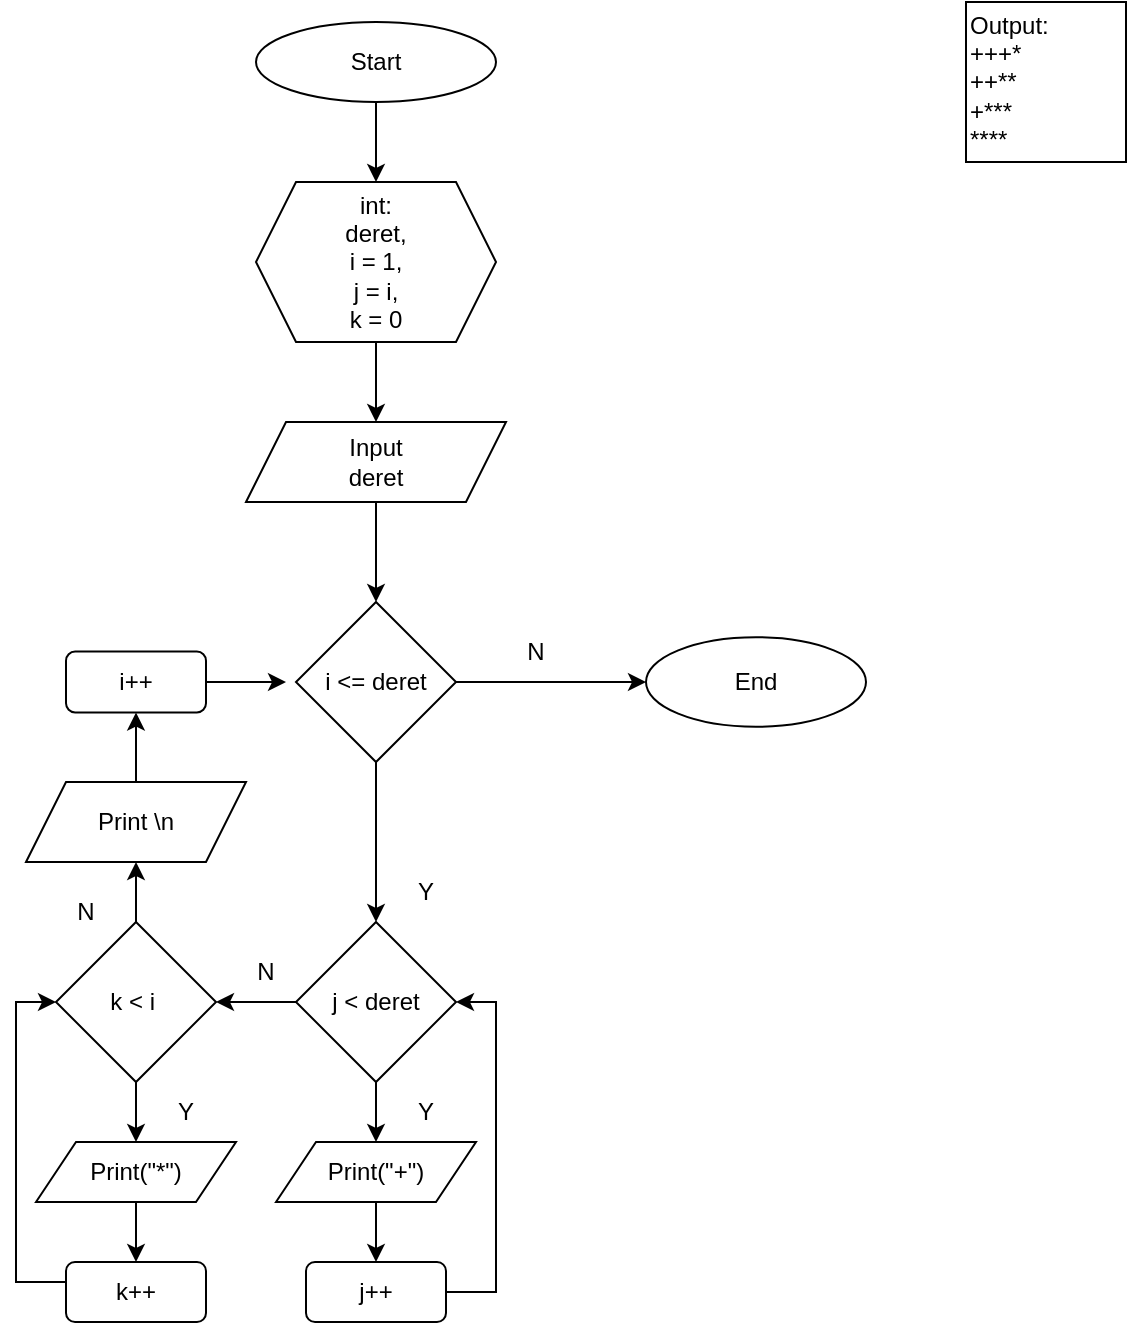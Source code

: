 <mxfile version="24.7.17">
  <diagram name="Page-1" id="_fvydPcJTdJMvAr30C2L">
    <mxGraphModel dx="1120" dy="506" grid="1" gridSize="10" guides="1" tooltips="1" connect="1" arrows="1" fold="1" page="1" pageScale="1" pageWidth="850" pageHeight="1100" math="0" shadow="0">
      <root>
        <mxCell id="0" />
        <mxCell id="1" parent="0" />
        <mxCell id="1ilgu0SeI3R6_H14Ya7X-1" value="Output:&lt;div&gt;+++*&lt;/div&gt;&lt;div&gt;++**&lt;br&gt;+***&lt;/div&gt;&lt;div&gt;****&lt;/div&gt;" style="whiteSpace=wrap;html=1;aspect=fixed;align=left;" parent="1" vertex="1">
          <mxGeometry x="730" y="20" width="80" height="80" as="geometry" />
        </mxCell>
        <mxCell id="73sUR4w42AFp7V4bTc31-3" style="edgeStyle=orthogonalEdgeStyle;rounded=0;orthogonalLoop=1;jettySize=auto;html=1;exitX=0.5;exitY=1;exitDx=0;exitDy=0;entryX=0.5;entryY=0;entryDx=0;entryDy=0;" parent="1" source="73sUR4w42AFp7V4bTc31-1" target="73sUR4w42AFp7V4bTc31-2" edge="1">
          <mxGeometry relative="1" as="geometry" />
        </mxCell>
        <mxCell id="73sUR4w42AFp7V4bTc31-1" value="Start" style="ellipse;whiteSpace=wrap;html=1;" parent="1" vertex="1">
          <mxGeometry x="375" y="30" width="120" height="40" as="geometry" />
        </mxCell>
        <mxCell id="73sUR4w42AFp7V4bTc31-5" style="edgeStyle=orthogonalEdgeStyle;rounded=0;orthogonalLoop=1;jettySize=auto;html=1;entryX=0.5;entryY=0;entryDx=0;entryDy=0;" parent="1" source="73sUR4w42AFp7V4bTc31-2" target="73sUR4w42AFp7V4bTc31-4" edge="1">
          <mxGeometry relative="1" as="geometry" />
        </mxCell>
        <mxCell id="73sUR4w42AFp7V4bTc31-2" value="int:&lt;div&gt;deret,&lt;/div&gt;&lt;div&gt;i = 1,&lt;/div&gt;&lt;div&gt;j = i,&lt;/div&gt;&lt;div&gt;k = 0&lt;/div&gt;" style="shape=hexagon;perimeter=hexagonPerimeter2;whiteSpace=wrap;html=1;fixedSize=1;" parent="1" vertex="1">
          <mxGeometry x="375" y="110" width="120" height="80" as="geometry" />
        </mxCell>
        <mxCell id="73sUR4w42AFp7V4bTc31-7" style="edgeStyle=orthogonalEdgeStyle;rounded=0;orthogonalLoop=1;jettySize=auto;html=1;exitX=0.5;exitY=1;exitDx=0;exitDy=0;entryX=0.5;entryY=0;entryDx=0;entryDy=0;" parent="1" source="73sUR4w42AFp7V4bTc31-4" target="73sUR4w42AFp7V4bTc31-6" edge="1">
          <mxGeometry relative="1" as="geometry" />
        </mxCell>
        <mxCell id="73sUR4w42AFp7V4bTc31-4" value="Input&lt;div&gt;deret&lt;/div&gt;" style="shape=parallelogram;perimeter=parallelogramPerimeter;whiteSpace=wrap;html=1;fixedSize=1;" parent="1" vertex="1">
          <mxGeometry x="370" y="230" width="130" height="40" as="geometry" />
        </mxCell>
        <mxCell id="73sUR4w42AFp7V4bTc31-69" style="edgeStyle=orthogonalEdgeStyle;rounded=0;orthogonalLoop=1;jettySize=auto;html=1;entryX=0;entryY=0.5;entryDx=0;entryDy=0;" parent="1" source="73sUR4w42AFp7V4bTc31-6" target="73sUR4w42AFp7V4bTc31-49" edge="1">
          <mxGeometry relative="1" as="geometry" />
        </mxCell>
        <mxCell id="73sUR4w42AFp7V4bTc31-75" style="edgeStyle=orthogonalEdgeStyle;rounded=0;orthogonalLoop=1;jettySize=auto;html=1;entryX=0.5;entryY=0;entryDx=0;entryDy=0;" parent="1" source="73sUR4w42AFp7V4bTc31-6" target="73sUR4w42AFp7V4bTc31-8" edge="1">
          <mxGeometry relative="1" as="geometry" />
        </mxCell>
        <mxCell id="73sUR4w42AFp7V4bTc31-6" value="i &amp;lt;= deret" style="rhombus;whiteSpace=wrap;html=1;" parent="1" vertex="1">
          <mxGeometry x="395" y="320" width="80" height="80" as="geometry" />
        </mxCell>
        <mxCell id="73sUR4w42AFp7V4bTc31-38" value="" style="edgeStyle=orthogonalEdgeStyle;rounded=0;orthogonalLoop=1;jettySize=auto;html=1;" parent="1" source="73sUR4w42AFp7V4bTc31-8" target="73sUR4w42AFp7V4bTc31-12" edge="1">
          <mxGeometry relative="1" as="geometry" />
        </mxCell>
        <mxCell id="73sUR4w42AFp7V4bTc31-64" style="edgeStyle=orthogonalEdgeStyle;rounded=0;orthogonalLoop=1;jettySize=auto;html=1;entryX=1;entryY=0.5;entryDx=0;entryDy=0;" parent="1" source="73sUR4w42AFp7V4bTc31-8" target="73sUR4w42AFp7V4bTc31-18" edge="1">
          <mxGeometry relative="1" as="geometry" />
        </mxCell>
        <mxCell id="73sUR4w42AFp7V4bTc31-8" value="j &amp;lt; deret" style="rhombus;whiteSpace=wrap;html=1;" parent="1" vertex="1">
          <mxGeometry x="395" y="480" width="80" height="80" as="geometry" />
        </mxCell>
        <mxCell id="73sUR4w42AFp7V4bTc31-11" value="Y" style="text;html=1;align=center;verticalAlign=middle;whiteSpace=wrap;rounded=0;" parent="1" vertex="1">
          <mxGeometry x="445" y="450" width="30" height="30" as="geometry" />
        </mxCell>
        <mxCell id="73sUR4w42AFp7V4bTc31-40" value="" style="edgeStyle=orthogonalEdgeStyle;rounded=0;orthogonalLoop=1;jettySize=auto;html=1;" parent="1" source="73sUR4w42AFp7V4bTc31-12" target="73sUR4w42AFp7V4bTc31-16" edge="1">
          <mxGeometry relative="1" as="geometry" />
        </mxCell>
        <mxCell id="73sUR4w42AFp7V4bTc31-12" value="Print(&quot;+&quot;)" style="shape=parallelogram;perimeter=parallelogramPerimeter;whiteSpace=wrap;html=1;fixedSize=1;" parent="1" vertex="1">
          <mxGeometry x="385" y="590" width="100" height="30" as="geometry" />
        </mxCell>
        <mxCell id="73sUR4w42AFp7V4bTc31-14" value="Y" style="text;html=1;align=center;verticalAlign=middle;whiteSpace=wrap;rounded=0;" parent="1" vertex="1">
          <mxGeometry x="445" y="560" width="30" height="30" as="geometry" />
        </mxCell>
        <mxCell id="73sUR4w42AFp7V4bTc31-65" style="edgeStyle=orthogonalEdgeStyle;rounded=0;orthogonalLoop=1;jettySize=auto;html=1;entryX=1;entryY=0.5;entryDx=0;entryDy=0;" parent="1" source="73sUR4w42AFp7V4bTc31-16" target="73sUR4w42AFp7V4bTc31-8" edge="1">
          <mxGeometry relative="1" as="geometry">
            <Array as="points">
              <mxPoint x="495" y="665" />
              <mxPoint x="495" y="520" />
            </Array>
          </mxGeometry>
        </mxCell>
        <mxCell id="73sUR4w42AFp7V4bTc31-16" value="j++" style="rounded=1;whiteSpace=wrap;html=1;" parent="1" vertex="1">
          <mxGeometry x="400" y="650" width="70" height="30" as="geometry" />
        </mxCell>
        <mxCell id="73sUR4w42AFp7V4bTc31-44" value="" style="edgeStyle=orthogonalEdgeStyle;rounded=0;orthogonalLoop=1;jettySize=auto;html=1;" parent="1" source="73sUR4w42AFp7V4bTc31-18" target="73sUR4w42AFp7V4bTc31-21" edge="1">
          <mxGeometry relative="1" as="geometry" />
        </mxCell>
        <mxCell id="73sUR4w42AFp7V4bTc31-78" style="edgeStyle=orthogonalEdgeStyle;rounded=0;orthogonalLoop=1;jettySize=auto;html=1;entryX=0.5;entryY=1;entryDx=0;entryDy=0;" parent="1" source="73sUR4w42AFp7V4bTc31-18" target="73sUR4w42AFp7V4bTc31-27" edge="1">
          <mxGeometry relative="1" as="geometry" />
        </mxCell>
        <mxCell id="73sUR4w42AFp7V4bTc31-18" value="k &amp;lt; i&amp;nbsp;" style="rhombus;whiteSpace=wrap;html=1;" parent="1" vertex="1">
          <mxGeometry x="275" y="480" width="80" height="80" as="geometry" />
        </mxCell>
        <mxCell id="73sUR4w42AFp7V4bTc31-45" value="" style="edgeStyle=orthogonalEdgeStyle;rounded=0;orthogonalLoop=1;jettySize=auto;html=1;" parent="1" source="73sUR4w42AFp7V4bTc31-21" target="73sUR4w42AFp7V4bTc31-22" edge="1">
          <mxGeometry relative="1" as="geometry" />
        </mxCell>
        <mxCell id="73sUR4w42AFp7V4bTc31-21" value="Print(&quot;*&quot;)" style="shape=parallelogram;perimeter=parallelogramPerimeter;whiteSpace=wrap;html=1;fixedSize=1;" parent="1" vertex="1">
          <mxGeometry x="265" y="590" width="100" height="30" as="geometry" />
        </mxCell>
        <mxCell id="73sUR4w42AFp7V4bTc31-70" style="edgeStyle=orthogonalEdgeStyle;rounded=0;orthogonalLoop=1;jettySize=auto;html=1;entryX=0;entryY=0.5;entryDx=0;entryDy=0;" parent="1" source="73sUR4w42AFp7V4bTc31-22" target="73sUR4w42AFp7V4bTc31-18" edge="1">
          <mxGeometry relative="1" as="geometry">
            <Array as="points">
              <mxPoint x="255" y="660" />
              <mxPoint x="255" y="520" />
            </Array>
          </mxGeometry>
        </mxCell>
        <mxCell id="73sUR4w42AFp7V4bTc31-22" value="k++" style="rounded=1;whiteSpace=wrap;html=1;" parent="1" vertex="1">
          <mxGeometry x="280" y="650" width="70" height="30" as="geometry" />
        </mxCell>
        <mxCell id="73sUR4w42AFp7V4bTc31-80" value="" style="edgeStyle=orthogonalEdgeStyle;rounded=0;orthogonalLoop=1;jettySize=auto;html=1;" parent="1" source="73sUR4w42AFp7V4bTc31-27" target="73sUR4w42AFp7V4bTc31-30" edge="1">
          <mxGeometry relative="1" as="geometry" />
        </mxCell>
        <mxCell id="73sUR4w42AFp7V4bTc31-27" value="Print \n" style="shape=parallelogram;perimeter=parallelogramPerimeter;whiteSpace=wrap;html=1;fixedSize=1;" parent="1" vertex="1">
          <mxGeometry x="260" y="410" width="110" height="40" as="geometry" />
        </mxCell>
        <mxCell id="73sUR4w42AFp7V4bTc31-76" style="edgeStyle=orthogonalEdgeStyle;rounded=0;orthogonalLoop=1;jettySize=auto;html=1;" parent="1" source="73sUR4w42AFp7V4bTc31-30" edge="1">
          <mxGeometry relative="1" as="geometry">
            <mxPoint x="390" y="360" as="targetPoint" />
          </mxGeometry>
        </mxCell>
        <mxCell id="73sUR4w42AFp7V4bTc31-30" value="i++" style="rounded=1;whiteSpace=wrap;html=1;" parent="1" vertex="1">
          <mxGeometry x="280" y="344.75" width="70" height="30.5" as="geometry" />
        </mxCell>
        <mxCell id="73sUR4w42AFp7V4bTc31-31" value="Y" style="text;html=1;align=center;verticalAlign=middle;whiteSpace=wrap;rounded=0;" parent="1" vertex="1">
          <mxGeometry x="325" y="560" width="30" height="30" as="geometry" />
        </mxCell>
        <mxCell id="73sUR4w42AFp7V4bTc31-49" value="End" style="ellipse;whiteSpace=wrap;html=1;" parent="1" vertex="1">
          <mxGeometry x="570" y="337.62" width="110" height="44.75" as="geometry" />
        </mxCell>
        <mxCell id="73sUR4w42AFp7V4bTc31-51" value="N" style="text;html=1;align=center;verticalAlign=middle;whiteSpace=wrap;rounded=0;" parent="1" vertex="1">
          <mxGeometry x="500" y="330" width="30" height="30" as="geometry" />
        </mxCell>
        <mxCell id="73sUR4w42AFp7V4bTc31-53" value="N" style="text;html=1;align=center;verticalAlign=middle;whiteSpace=wrap;rounded=0;" parent="1" vertex="1">
          <mxGeometry x="365" y="490" width="30" height="30" as="geometry" />
        </mxCell>
        <mxCell id="73sUR4w42AFp7V4bTc31-81" value="N" style="text;html=1;align=center;verticalAlign=middle;whiteSpace=wrap;rounded=0;" parent="1" vertex="1">
          <mxGeometry x="275" y="460" width="30" height="30" as="geometry" />
        </mxCell>
      </root>
    </mxGraphModel>
  </diagram>
</mxfile>
